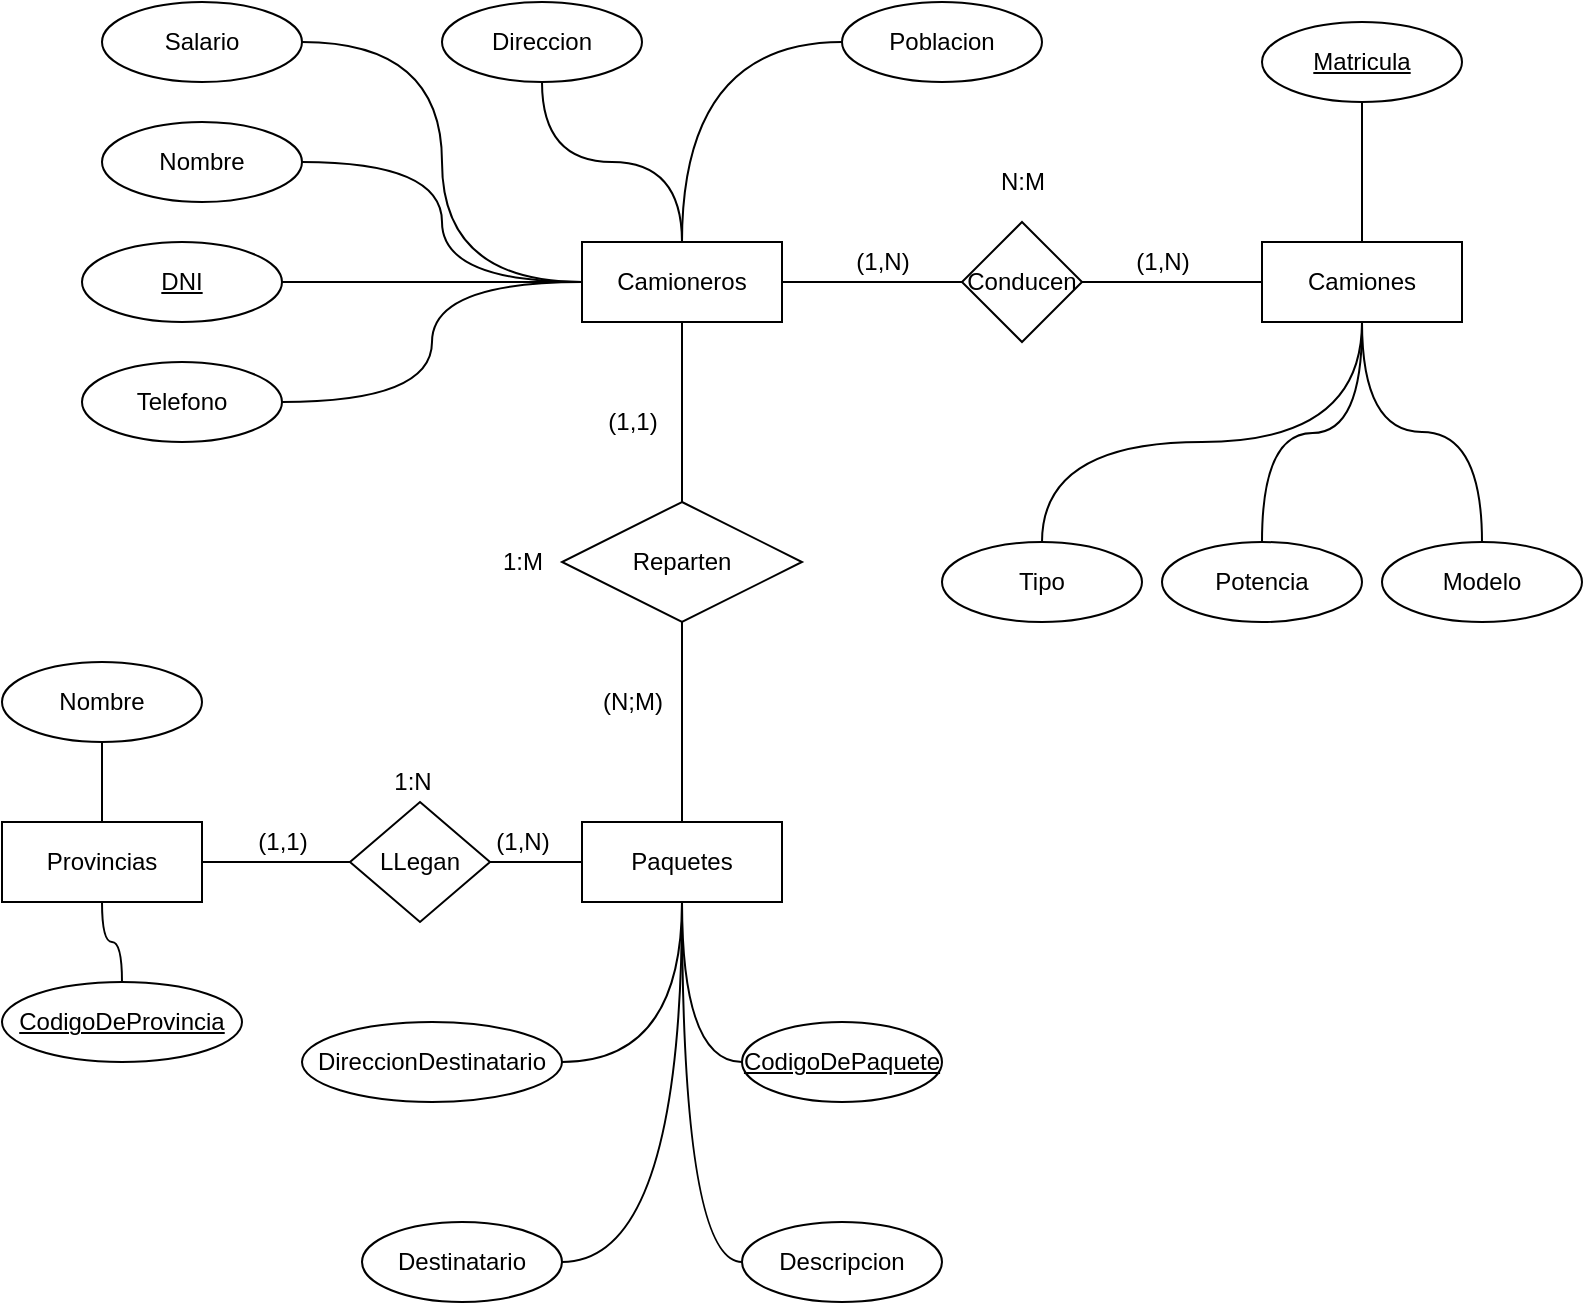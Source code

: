<mxfile version="13.7.9" type="device"><diagram id="37Pz9t-8dW0aZymeydxx" name="Página-1"><mxGraphModel dx="1086" dy="806" grid="1" gridSize="10" guides="1" tooltips="1" connect="1" arrows="1" fold="1" page="1" pageScale="1" pageWidth="827" pageHeight="1169" math="0" shadow="0"><root><mxCell id="0"/><mxCell id="1" parent="0"/><mxCell id="LjbttAYOBH8WHiA6KIS0-70" style="edgeStyle=orthogonalEdgeStyle;curved=1;rounded=0;orthogonalLoop=1;jettySize=auto;html=1;entryX=1;entryY=0.5;entryDx=0;entryDy=0;endArrow=none;endFill=0;" edge="1" parent="1" source="LjbttAYOBH8WHiA6KIS0-1" target="LjbttAYOBH8WHiA6KIS0-20"><mxGeometry relative="1" as="geometry"/></mxCell><mxCell id="LjbttAYOBH8WHiA6KIS0-1" value="Camiones" style="whiteSpace=wrap;html=1;align=center;" vertex="1" parent="1"><mxGeometry x="660" y="130" width="100" height="40" as="geometry"/></mxCell><mxCell id="LjbttAYOBH8WHiA6KIS0-2" value="Provincias" style="whiteSpace=wrap;html=1;align=center;" vertex="1" parent="1"><mxGeometry x="30" y="420" width="100" height="40" as="geometry"/></mxCell><mxCell id="LjbttAYOBH8WHiA6KIS0-3" value="Paquetes" style="whiteSpace=wrap;html=1;align=center;" vertex="1" parent="1"><mxGeometry x="320" y="420" width="100" height="40" as="geometry"/></mxCell><mxCell id="LjbttAYOBH8WHiA6KIS0-63" style="edgeStyle=orthogonalEdgeStyle;curved=1;rounded=0;orthogonalLoop=1;jettySize=auto;html=1;entryX=0.5;entryY=0;entryDx=0;entryDy=0;endArrow=none;endFill=0;" edge="1" parent="1" source="LjbttAYOBH8WHiA6KIS0-4" target="LjbttAYOBH8WHiA6KIS0-19"><mxGeometry relative="1" as="geometry"/></mxCell><mxCell id="LjbttAYOBH8WHiA6KIS0-4" value="Camioneros" style="whiteSpace=wrap;html=1;align=center;" vertex="1" parent="1"><mxGeometry x="320" y="130" width="100" height="40" as="geometry"/></mxCell><mxCell id="LjbttAYOBH8WHiA6KIS0-26" style="edgeStyle=orthogonalEdgeStyle;curved=1;rounded=0;orthogonalLoop=1;jettySize=auto;html=1;entryX=1;entryY=0.5;entryDx=0;entryDy=0;endArrow=none;endFill=0;" edge="1" parent="1" source="LjbttAYOBH8WHiA6KIS0-18" target="LjbttAYOBH8WHiA6KIS0-2"><mxGeometry relative="1" as="geometry"/></mxCell><mxCell id="LjbttAYOBH8WHiA6KIS0-86" style="edgeStyle=orthogonalEdgeStyle;curved=1;rounded=0;orthogonalLoop=1;jettySize=auto;html=1;exitX=1;exitY=0.5;exitDx=0;exitDy=0;entryX=0;entryY=0.5;entryDx=0;entryDy=0;endArrow=none;endFill=0;" edge="1" parent="1" source="LjbttAYOBH8WHiA6KIS0-18" target="LjbttAYOBH8WHiA6KIS0-3"><mxGeometry relative="1" as="geometry"/></mxCell><mxCell id="LjbttAYOBH8WHiA6KIS0-18" value="LLegan" style="shape=rhombus;perimeter=rhombusPerimeter;whiteSpace=wrap;html=1;align=center;" vertex="1" parent="1"><mxGeometry x="204" y="410" width="70" height="60" as="geometry"/></mxCell><mxCell id="LjbttAYOBH8WHiA6KIS0-24" style="edgeStyle=orthogonalEdgeStyle;curved=1;rounded=0;orthogonalLoop=1;jettySize=auto;html=1;exitX=0.5;exitY=1;exitDx=0;exitDy=0;entryX=0.5;entryY=0;entryDx=0;entryDy=0;endArrow=none;endFill=0;" edge="1" parent="1" source="LjbttAYOBH8WHiA6KIS0-19" target="LjbttAYOBH8WHiA6KIS0-3"><mxGeometry relative="1" as="geometry"/></mxCell><mxCell id="LjbttAYOBH8WHiA6KIS0-19" value="Reparten" style="shape=rhombus;perimeter=rhombusPerimeter;whiteSpace=wrap;html=1;align=center;" vertex="1" parent="1"><mxGeometry x="310" y="260" width="120" height="60" as="geometry"/></mxCell><mxCell id="LjbttAYOBH8WHiA6KIS0-71" style="edgeStyle=orthogonalEdgeStyle;curved=1;rounded=0;orthogonalLoop=1;jettySize=auto;html=1;exitX=0;exitY=0.5;exitDx=0;exitDy=0;entryX=1;entryY=0.5;entryDx=0;entryDy=0;endArrow=none;endFill=0;" edge="1" parent="1" source="LjbttAYOBH8WHiA6KIS0-20" target="LjbttAYOBH8WHiA6KIS0-4"><mxGeometry relative="1" as="geometry"/></mxCell><mxCell id="LjbttAYOBH8WHiA6KIS0-20" value="Conducen" style="shape=rhombus;perimeter=rhombusPerimeter;whiteSpace=wrap;html=1;align=center;" vertex="1" parent="1"><mxGeometry x="510" y="120" width="60" height="60" as="geometry"/></mxCell><mxCell id="LjbttAYOBH8WHiA6KIS0-68" style="edgeStyle=orthogonalEdgeStyle;curved=1;rounded=0;orthogonalLoop=1;jettySize=auto;html=1;entryX=0;entryY=0.5;entryDx=0;entryDy=0;endArrow=none;endFill=0;" edge="1" parent="1" source="LjbttAYOBH8WHiA6KIS0-27" target="LjbttAYOBH8WHiA6KIS0-4"><mxGeometry relative="1" as="geometry"/></mxCell><mxCell id="LjbttAYOBH8WHiA6KIS0-27" value="&lt;u&gt;DNI&lt;/u&gt;" style="ellipse;whiteSpace=wrap;html=1;align=center;" vertex="1" parent="1"><mxGeometry x="70" y="130" width="100" height="40" as="geometry"/></mxCell><mxCell id="LjbttAYOBH8WHiA6KIS0-76" style="edgeStyle=orthogonalEdgeStyle;curved=1;rounded=0;orthogonalLoop=1;jettySize=auto;html=1;entryX=0;entryY=0.5;entryDx=0;entryDy=0;endArrow=none;endFill=0;" edge="1" parent="1" source="LjbttAYOBH8WHiA6KIS0-28" target="LjbttAYOBH8WHiA6KIS0-4"><mxGeometry relative="1" as="geometry"/></mxCell><mxCell id="LjbttAYOBH8WHiA6KIS0-28" value="Nombre" style="ellipse;whiteSpace=wrap;html=1;align=center;" vertex="1" parent="1"><mxGeometry x="80" y="70" width="100" height="40" as="geometry"/></mxCell><mxCell id="LjbttAYOBH8WHiA6KIS0-66" style="edgeStyle=orthogonalEdgeStyle;curved=1;rounded=0;orthogonalLoop=1;jettySize=auto;html=1;entryX=0;entryY=0.5;entryDx=0;entryDy=0;endArrow=none;endFill=0;" edge="1" parent="1" source="LjbttAYOBH8WHiA6KIS0-29" target="LjbttAYOBH8WHiA6KIS0-4"><mxGeometry relative="1" as="geometry"/></mxCell><mxCell id="LjbttAYOBH8WHiA6KIS0-29" value="Salario" style="ellipse;whiteSpace=wrap;html=1;align=center;" vertex="1" parent="1"><mxGeometry x="80" y="10" width="100" height="40" as="geometry"/></mxCell><mxCell id="LjbttAYOBH8WHiA6KIS0-75" style="edgeStyle=orthogonalEdgeStyle;curved=1;rounded=0;orthogonalLoop=1;jettySize=auto;html=1;entryX=0.5;entryY=0;entryDx=0;entryDy=0;endArrow=none;endFill=0;" edge="1" parent="1" source="LjbttAYOBH8WHiA6KIS0-30" target="LjbttAYOBH8WHiA6KIS0-4"><mxGeometry relative="1" as="geometry"/></mxCell><mxCell id="LjbttAYOBH8WHiA6KIS0-30" value="Direccion" style="ellipse;whiteSpace=wrap;html=1;align=center;" vertex="1" parent="1"><mxGeometry x="250" y="10" width="100" height="40" as="geometry"/></mxCell><mxCell id="LjbttAYOBH8WHiA6KIS0-69" style="edgeStyle=orthogonalEdgeStyle;curved=1;rounded=0;orthogonalLoop=1;jettySize=auto;html=1;entryX=0;entryY=0.5;entryDx=0;entryDy=0;endArrow=none;endFill=0;" edge="1" parent="1" source="LjbttAYOBH8WHiA6KIS0-31" target="LjbttAYOBH8WHiA6KIS0-4"><mxGeometry relative="1" as="geometry"/></mxCell><mxCell id="LjbttAYOBH8WHiA6KIS0-31" value="Telefono" style="ellipse;whiteSpace=wrap;html=1;align=center;" vertex="1" parent="1"><mxGeometry x="70" y="190" width="100" height="40" as="geometry"/></mxCell><mxCell id="LjbttAYOBH8WHiA6KIS0-64" style="edgeStyle=orthogonalEdgeStyle;curved=1;rounded=0;orthogonalLoop=1;jettySize=auto;html=1;entryX=0.5;entryY=0;entryDx=0;entryDy=0;endArrow=none;endFill=0;" edge="1" parent="1" source="LjbttAYOBH8WHiA6KIS0-32" target="LjbttAYOBH8WHiA6KIS0-4"><mxGeometry relative="1" as="geometry"/></mxCell><mxCell id="LjbttAYOBH8WHiA6KIS0-32" value="Poblacion" style="ellipse;whiteSpace=wrap;html=1;align=center;" vertex="1" parent="1"><mxGeometry x="450" y="10" width="100" height="40" as="geometry"/></mxCell><mxCell id="LjbttAYOBH8WHiA6KIS0-73" style="edgeStyle=orthogonalEdgeStyle;curved=1;rounded=0;orthogonalLoop=1;jettySize=auto;html=1;endArrow=none;endFill=0;" edge="1" parent="1" source="LjbttAYOBH8WHiA6KIS0-40"><mxGeometry relative="1" as="geometry"><mxPoint x="710" y="170" as="targetPoint"/></mxGeometry></mxCell><mxCell id="LjbttAYOBH8WHiA6KIS0-40" value="Potencia" style="ellipse;whiteSpace=wrap;html=1;align=center;" vertex="1" parent="1"><mxGeometry x="610" y="280" width="100" height="40" as="geometry"/></mxCell><mxCell id="LjbttAYOBH8WHiA6KIS0-72" style="edgeStyle=orthogonalEdgeStyle;curved=1;rounded=0;orthogonalLoop=1;jettySize=auto;html=1;entryX=0.5;entryY=1;entryDx=0;entryDy=0;endArrow=none;endFill=0;" edge="1" parent="1" source="LjbttAYOBH8WHiA6KIS0-41" target="LjbttAYOBH8WHiA6KIS0-1"><mxGeometry relative="1" as="geometry"><Array as="points"><mxPoint x="550" y="230"/><mxPoint x="710" y="230"/></Array></mxGeometry></mxCell><mxCell id="LjbttAYOBH8WHiA6KIS0-41" value="Tipo" style="ellipse;whiteSpace=wrap;html=1;align=center;" vertex="1" parent="1"><mxGeometry x="500" y="280" width="100" height="40" as="geometry"/></mxCell><mxCell id="LjbttAYOBH8WHiA6KIS0-74" style="edgeStyle=orthogonalEdgeStyle;curved=1;rounded=0;orthogonalLoop=1;jettySize=auto;html=1;entryX=0.5;entryY=1;entryDx=0;entryDy=0;endArrow=none;endFill=0;" edge="1" parent="1" source="LjbttAYOBH8WHiA6KIS0-42" target="LjbttAYOBH8WHiA6KIS0-1"><mxGeometry relative="1" as="geometry"/></mxCell><mxCell id="LjbttAYOBH8WHiA6KIS0-42" value="Modelo" style="ellipse;whiteSpace=wrap;html=1;align=center;" vertex="1" parent="1"><mxGeometry x="720" y="280" width="100" height="40" as="geometry"/></mxCell><mxCell id="LjbttAYOBH8WHiA6KIS0-44" style="edgeStyle=orthogonalEdgeStyle;curved=1;rounded=0;orthogonalLoop=1;jettySize=auto;html=1;entryX=0.5;entryY=0;entryDx=0;entryDy=0;endArrow=none;endFill=0;" edge="1" parent="1" source="LjbttAYOBH8WHiA6KIS0-43" target="LjbttAYOBH8WHiA6KIS0-1"><mxGeometry relative="1" as="geometry"/></mxCell><mxCell id="LjbttAYOBH8WHiA6KIS0-43" value="&lt;u&gt;Matricula&lt;/u&gt;" style="ellipse;whiteSpace=wrap;html=1;align=center;" vertex="1" parent="1"><mxGeometry x="660" y="20" width="100" height="40" as="geometry"/></mxCell><mxCell id="LjbttAYOBH8WHiA6KIS0-54" style="edgeStyle=orthogonalEdgeStyle;curved=1;rounded=0;orthogonalLoop=1;jettySize=auto;html=1;exitX=0.5;exitY=0;exitDx=0;exitDy=0;entryX=0.5;entryY=1;entryDx=0;entryDy=0;endArrow=none;endFill=0;" edge="1" parent="1" source="LjbttAYOBH8WHiA6KIS0-48" target="LjbttAYOBH8WHiA6KIS0-2"><mxGeometry relative="1" as="geometry"/></mxCell><mxCell id="LjbttAYOBH8WHiA6KIS0-48" value="&lt;u&gt;CodigoDeProvincia&lt;/u&gt;" style="ellipse;whiteSpace=wrap;html=1;align=center;" vertex="1" parent="1"><mxGeometry x="30" y="500" width="120" height="40" as="geometry"/></mxCell><mxCell id="LjbttAYOBH8WHiA6KIS0-55" style="edgeStyle=orthogonalEdgeStyle;curved=1;rounded=0;orthogonalLoop=1;jettySize=auto;html=1;exitX=0.5;exitY=1;exitDx=0;exitDy=0;entryX=0.5;entryY=0;entryDx=0;entryDy=0;endArrow=none;endFill=0;" edge="1" parent="1" source="LjbttAYOBH8WHiA6KIS0-49" target="LjbttAYOBH8WHiA6KIS0-2"><mxGeometry relative="1" as="geometry"/></mxCell><mxCell id="LjbttAYOBH8WHiA6KIS0-49" value="Nombre" style="ellipse;whiteSpace=wrap;html=1;align=center;" vertex="1" parent="1"><mxGeometry x="30" y="340" width="100" height="40" as="geometry"/></mxCell><mxCell id="LjbttAYOBH8WHiA6KIS0-77" style="edgeStyle=orthogonalEdgeStyle;curved=1;rounded=0;orthogonalLoop=1;jettySize=auto;html=1;exitX=0;exitY=0.5;exitDx=0;exitDy=0;endArrow=none;endFill=0;" edge="1" parent="1" source="LjbttAYOBH8WHiA6KIS0-50" target="LjbttAYOBH8WHiA6KIS0-3"><mxGeometry relative="1" as="geometry"/></mxCell><mxCell id="LjbttAYOBH8WHiA6KIS0-50" value="&lt;u&gt;CodigoDePaquete&lt;/u&gt;" style="ellipse;whiteSpace=wrap;html=1;align=center;" vertex="1" parent="1"><mxGeometry x="400" y="520" width="100" height="40" as="geometry"/></mxCell><mxCell id="LjbttAYOBH8WHiA6KIS0-56" style="edgeStyle=orthogonalEdgeStyle;curved=1;rounded=0;orthogonalLoop=1;jettySize=auto;html=1;entryX=0.5;entryY=1;entryDx=0;entryDy=0;endArrow=none;endFill=0;" edge="1" parent="1" source="LjbttAYOBH8WHiA6KIS0-51" target="LjbttAYOBH8WHiA6KIS0-3"><mxGeometry relative="1" as="geometry"/></mxCell><mxCell id="LjbttAYOBH8WHiA6KIS0-51" value="DireccionDestinatario" style="ellipse;whiteSpace=wrap;html=1;align=center;" vertex="1" parent="1"><mxGeometry x="180" y="520" width="130" height="40" as="geometry"/></mxCell><mxCell id="LjbttAYOBH8WHiA6KIS0-60" style="edgeStyle=orthogonalEdgeStyle;curved=1;rounded=0;orthogonalLoop=1;jettySize=auto;html=1;endArrow=none;endFill=0;" edge="1" parent="1" source="LjbttAYOBH8WHiA6KIS0-52" target="LjbttAYOBH8WHiA6KIS0-3"><mxGeometry relative="1" as="geometry"/></mxCell><mxCell id="LjbttAYOBH8WHiA6KIS0-52" value="Destinatario" style="ellipse;whiteSpace=wrap;html=1;align=center;" vertex="1" parent="1"><mxGeometry x="210" y="620" width="100" height="40" as="geometry"/></mxCell><mxCell id="LjbttAYOBH8WHiA6KIS0-59" style="edgeStyle=orthogonalEdgeStyle;curved=1;rounded=0;orthogonalLoop=1;jettySize=auto;html=1;exitX=0;exitY=0.5;exitDx=0;exitDy=0;endArrow=none;endFill=0;entryX=0.5;entryY=1;entryDx=0;entryDy=0;" edge="1" parent="1" source="LjbttAYOBH8WHiA6KIS0-53" target="LjbttAYOBH8WHiA6KIS0-3"><mxGeometry relative="1" as="geometry"><Array as="points"><mxPoint x="370" y="640"/><mxPoint x="370" y="460"/></Array></mxGeometry></mxCell><mxCell id="LjbttAYOBH8WHiA6KIS0-53" value="Descripcion" style="ellipse;whiteSpace=wrap;html=1;align=center;" vertex="1" parent="1"><mxGeometry x="400" y="620" width="100" height="40" as="geometry"/></mxCell><mxCell id="LjbttAYOBH8WHiA6KIS0-78" value="(N;M)" style="text;html=1;align=center;verticalAlign=middle;resizable=0;points=[];autosize=1;" vertex="1" parent="1"><mxGeometry x="320" y="350" width="50" height="20" as="geometry"/></mxCell><mxCell id="LjbttAYOBH8WHiA6KIS0-79" value="(1,1)" style="text;html=1;align=center;verticalAlign=middle;resizable=0;points=[];autosize=1;" vertex="1" parent="1"><mxGeometry x="325" y="210" width="40" height="20" as="geometry"/></mxCell><mxCell id="LjbttAYOBH8WHiA6KIS0-80" value="1:M" style="text;html=1;align=center;verticalAlign=middle;resizable=0;points=[];autosize=1;" vertex="1" parent="1"><mxGeometry x="270" y="280" width="40" height="20" as="geometry"/></mxCell><mxCell id="LjbttAYOBH8WHiA6KIS0-81" value="(1,1)" style="text;html=1;align=center;verticalAlign=middle;resizable=0;points=[];autosize=1;" vertex="1" parent="1"><mxGeometry x="150" y="420" width="40" height="20" as="geometry"/></mxCell><mxCell id="LjbttAYOBH8WHiA6KIS0-82" value="(1,N)" style="text;html=1;align=center;verticalAlign=middle;resizable=0;points=[];autosize=1;" vertex="1" parent="1"><mxGeometry x="270" y="420" width="40" height="20" as="geometry"/></mxCell><mxCell id="LjbttAYOBH8WHiA6KIS0-84" value="1:N" style="text;html=1;align=center;verticalAlign=middle;resizable=0;points=[];autosize=1;" vertex="1" parent="1"><mxGeometry x="220" y="390" width="30" height="20" as="geometry"/></mxCell><mxCell id="LjbttAYOBH8WHiA6KIS0-87" value="(1,N)" style="text;html=1;align=center;verticalAlign=middle;resizable=0;points=[];autosize=1;" vertex="1" parent="1"><mxGeometry x="590" y="130" width="40" height="20" as="geometry"/></mxCell><mxCell id="LjbttAYOBH8WHiA6KIS0-88" value="(1,N)" style="text;html=1;align=center;verticalAlign=middle;resizable=0;points=[];autosize=1;" vertex="1" parent="1"><mxGeometry x="450" y="130" width="40" height="20" as="geometry"/></mxCell><mxCell id="LjbttAYOBH8WHiA6KIS0-89" value="N:M" style="text;html=1;align=center;verticalAlign=middle;resizable=0;points=[];autosize=1;" vertex="1" parent="1"><mxGeometry x="520" y="90" width="40" height="20" as="geometry"/></mxCell></root></mxGraphModel></diagram></mxfile>